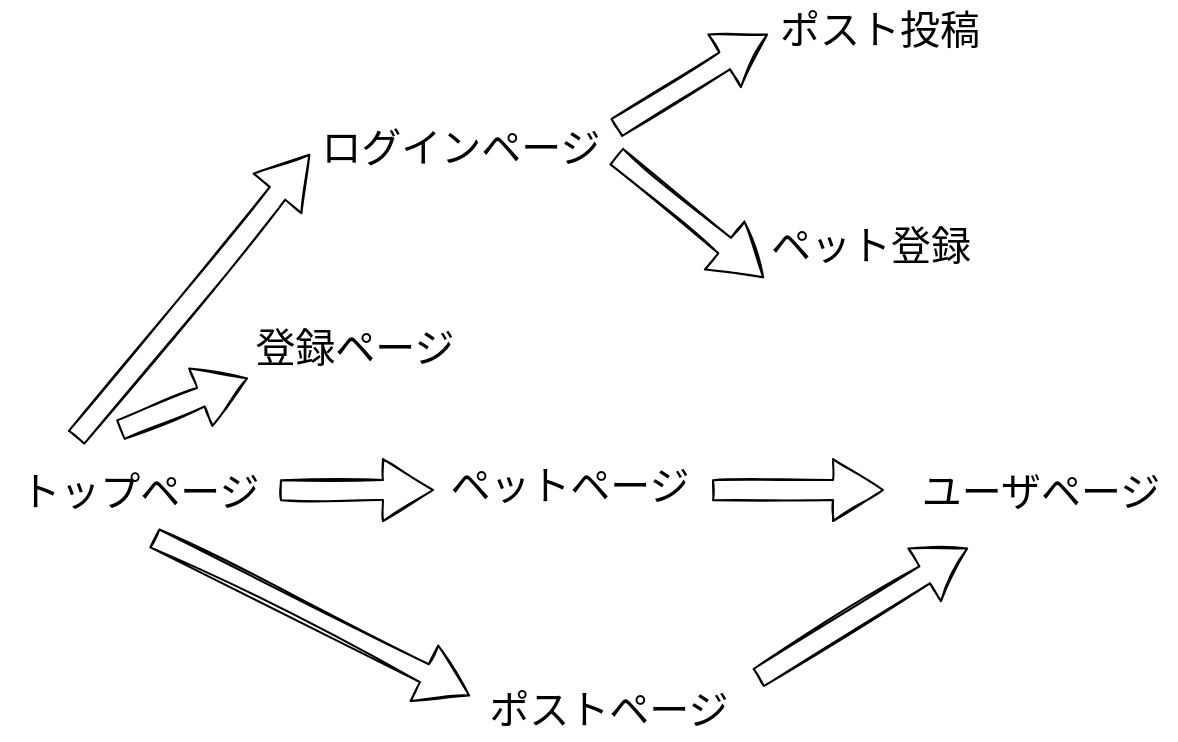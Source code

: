 <mxfile>
    <diagram id="ePn7NBBR08R2F5Aw2STW" name="Страница 1">
        <mxGraphModel dx="1725" dy="1640" grid="0" gridSize="10" guides="1" tooltips="1" connect="1" arrows="1" fold="1" page="0" pageScale="1" pageWidth="827" pageHeight="1169" math="0" shadow="0">
            <root>
                <mxCell id="0"/>
                <mxCell id="1" parent="0"/>
                <mxCell id="4" value="トップページ" style="text;strokeColor=none;fillColor=none;html=1;align=center;verticalAlign=middle;whiteSpace=wrap;rounded=0;sketch=1;hachureGap=4;fontFamily=Architects Daughter;fontSource=https%3A%2F%2Ffonts.googleapis.com%2Fcss%3Ffamily%3DArchitects%2BDaughter;fontSize=20;" vertex="1" parent="1">
                    <mxGeometry x="-229" y="97" width="140" height="30" as="geometry"/>
                </mxCell>
                <mxCell id="5" value="" style="edgeStyle=none;orthogonalLoop=1;jettySize=auto;html=1;shape=flexArrow;rounded=1;startSize=8;endSize=8;sketch=1;hachureGap=4;fontFamily=Architects Daughter;fontSource=https%3A%2F%2Ffonts.googleapis.com%2Fcss%3Ffamily%3DArchitects%2BDaughter;fontSize=16;endArrow=open;sourcePerimeterSpacing=8;targetPerimeterSpacing=8;curved=1;" edge="1" parent="1">
                    <mxGeometry width="140" relative="1" as="geometry">
                        <mxPoint x="-89" y="111.09" as="sourcePoint"/>
                        <mxPoint x="-12" y="111" as="targetPoint"/>
                        <Array as="points"/>
                    </mxGeometry>
                </mxCell>
                <mxCell id="6" value="ペットページ" style="text;strokeColor=none;fillColor=none;html=1;align=center;verticalAlign=middle;whiteSpace=wrap;rounded=0;sketch=1;hachureGap=4;fontFamily=Architects Daughter;fontSource=https%3A%2F%2Ffonts.googleapis.com%2Fcss%3Ffamily%3DArchitects%2BDaughter;fontSize=20;" vertex="1" parent="1">
                    <mxGeometry x="-15" y="94" width="142" height="30" as="geometry"/>
                </mxCell>
                <mxCell id="10" value="" style="edgeStyle=none;orthogonalLoop=1;jettySize=auto;html=1;shape=flexArrow;rounded=1;startSize=8;endSize=8;sketch=1;hachureGap=4;fontFamily=Architects Daughter;fontSource=https%3A%2F%2Ffonts.googleapis.com%2Fcss%3Ffamily%3DArchitects%2BDaughter;fontSize=16;endArrow=open;sourcePerimeterSpacing=8;targetPerimeterSpacing=8;curved=1;" edge="1" parent="1">
                    <mxGeometry width="140" relative="1" as="geometry">
                        <mxPoint x="127" y="111.09" as="sourcePoint"/>
                        <mxPoint x="213" y="111" as="targetPoint"/>
                        <Array as="points"/>
                    </mxGeometry>
                </mxCell>
                <mxCell id="11" value="ユーザページ" style="text;strokeColor=none;fillColor=none;html=1;align=center;verticalAlign=middle;whiteSpace=wrap;rounded=0;sketch=1;hachureGap=4;fontFamily=Architects Daughter;fontSource=https%3A%2F%2Ffonts.googleapis.com%2Fcss%3Ffamily%3DArchitects%2BDaughter;fontSize=20;" vertex="1" parent="1">
                    <mxGeometry x="224" y="97" width="135" height="30" as="geometry"/>
                </mxCell>
                <mxCell id="17" value="" style="edgeStyle=none;orthogonalLoop=1;jettySize=auto;html=1;shape=flexArrow;rounded=1;startSize=8;endSize=8;sketch=1;hachureGap=4;fontFamily=Architects Daughter;fontSource=https%3A%2F%2Ffonts.googleapis.com%2Fcss%3Ffamily%3DArchitects%2BDaughter;fontSize=16;endArrow=open;sourcePerimeterSpacing=8;targetPerimeterSpacing=8;curved=1;" edge="1" parent="1">
                    <mxGeometry width="140" relative="1" as="geometry">
                        <mxPoint x="-152" y="135" as="sourcePoint"/>
                        <mxPoint x="6" y="214" as="targetPoint"/>
                        <Array as="points"/>
                    </mxGeometry>
                </mxCell>
                <mxCell id="18" value="ポストページ" style="text;strokeColor=none;fillColor=none;html=1;align=center;verticalAlign=middle;whiteSpace=wrap;rounded=0;sketch=1;hachureGap=4;fontFamily=Architects Daughter;fontSource=https%3A%2F%2Ffonts.googleapis.com%2Fcss%3Ffamily%3DArchitects%2BDaughter;fontSize=20;" vertex="1" parent="1">
                    <mxGeometry x="2" y="206" width="147" height="30" as="geometry"/>
                </mxCell>
                <mxCell id="19" value="" style="edgeStyle=none;orthogonalLoop=1;jettySize=auto;html=1;shape=flexArrow;rounded=1;startSize=8;endSize=8;sketch=1;hachureGap=4;fontFamily=Architects Daughter;fontSource=https%3A%2F%2Ffonts.googleapis.com%2Fcss%3Ffamily%3DArchitects%2BDaughter;fontSize=16;endArrow=open;sourcePerimeterSpacing=8;targetPerimeterSpacing=8;curved=1;" edge="1" parent="1">
                    <mxGeometry width="140" relative="1" as="geometry">
                        <mxPoint x="150" y="205" as="sourcePoint"/>
                        <mxPoint x="255" y="140" as="targetPoint"/>
                        <Array as="points"/>
                    </mxGeometry>
                </mxCell>
                <mxCell id="20" value="登録ページ" style="text;strokeColor=none;fillColor=none;html=1;align=center;verticalAlign=middle;whiteSpace=wrap;rounded=0;sketch=1;hachureGap=4;fontFamily=Architects Daughter;fontSource=https%3A%2F%2Ffonts.googleapis.com%2Fcss%3Ffamily%3DArchitects%2BDaughter;fontSize=20;" vertex="1" parent="1">
                    <mxGeometry x="-105" y="25" width="107" height="30" as="geometry"/>
                </mxCell>
                <mxCell id="21" value="" style="edgeStyle=none;orthogonalLoop=1;jettySize=auto;html=1;shape=flexArrow;rounded=1;startSize=8;endSize=8;sketch=1;hachureGap=4;fontFamily=Architects Daughter;fontSource=https%3A%2F%2Ffonts.googleapis.com%2Fcss%3Ffamily%3DArchitects%2BDaughter;fontSize=16;endArrow=open;sourcePerimeterSpacing=8;targetPerimeterSpacing=8;curved=1;entryX=0;entryY=1;entryDx=0;entryDy=0;" edge="1" parent="1" target="20">
                    <mxGeometry width="140" relative="1" as="geometry">
                        <mxPoint x="-169" y="81" as="sourcePoint"/>
                        <mxPoint x="-114" y="41" as="targetPoint"/>
                        <Array as="points"/>
                    </mxGeometry>
                </mxCell>
                <mxCell id="22" value="" style="edgeStyle=none;orthogonalLoop=1;jettySize=auto;html=1;shape=flexArrow;rounded=1;startSize=8;endSize=8;sketch=1;hachureGap=4;fontFamily=Architects Daughter;fontSource=https%3A%2F%2Ffonts.googleapis.com%2Fcss%3Ffamily%3DArchitects%2BDaughter;fontSize=16;endArrow=open;sourcePerimeterSpacing=8;targetPerimeterSpacing=8;curved=1;" edge="1" parent="1">
                    <mxGeometry width="140" relative="1" as="geometry">
                        <mxPoint x="-191" y="85" as="sourcePoint"/>
                        <mxPoint x="-74" y="-57" as="targetPoint"/>
                        <Array as="points"/>
                    </mxGeometry>
                </mxCell>
                <mxCell id="23" value="ログインページ" style="text;strokeColor=none;fillColor=none;html=1;align=center;verticalAlign=middle;whiteSpace=wrap;rounded=0;sketch=1;hachureGap=4;fontFamily=Architects Daughter;fontSource=https%3A%2F%2Ffonts.googleapis.com%2Fcss%3Ffamily%3DArchitects%2BDaughter;fontSize=20;" vertex="1" parent="1">
                    <mxGeometry x="-76" y="-75" width="155" height="30" as="geometry"/>
                </mxCell>
                <mxCell id="25" value="" style="edgeStyle=none;orthogonalLoop=1;jettySize=auto;html=1;shape=flexArrow;rounded=1;startSize=8;endSize=8;sketch=1;hachureGap=4;fontFamily=Architects Daughter;fontSource=https%3A%2F%2Ffonts.googleapis.com%2Fcss%3Ffamily%3DArchitects%2BDaughter;fontSize=16;endArrow=open;sourcePerimeterSpacing=8;targetPerimeterSpacing=8;curved=1;" edge="1" parent="1">
                    <mxGeometry width="140" relative="1" as="geometry">
                        <mxPoint x="79" y="-56" as="sourcePoint"/>
                        <mxPoint x="153" y="5" as="targetPoint"/>
                        <Array as="points"/>
                    </mxGeometry>
                </mxCell>
                <mxCell id="28" value="" style="edgeStyle=none;orthogonalLoop=1;jettySize=auto;html=1;shape=flexArrow;rounded=1;startSize=8;endSize=8;sketch=1;hachureGap=4;fontFamily=Architects Daughter;fontSource=https%3A%2F%2Ffonts.googleapis.com%2Fcss%3Ffamily%3DArchitects%2BDaughter;fontSize=16;endArrow=open;sourcePerimeterSpacing=8;targetPerimeterSpacing=8;curved=1;" edge="1" parent="1">
                    <mxGeometry width="140" relative="1" as="geometry">
                        <mxPoint x="79" y="-70" as="sourcePoint"/>
                        <mxPoint x="155" y="-117" as="targetPoint"/>
                        <Array as="points"/>
                    </mxGeometry>
                </mxCell>
                <mxCell id="29" value="ポスト投稿&lt;br&gt;" style="text;strokeColor=none;fillColor=none;html=1;align=center;verticalAlign=middle;whiteSpace=wrap;rounded=0;sketch=1;hachureGap=4;fontFamily=Architects Daughter;fontSource=https%3A%2F%2Ffonts.googleapis.com%2Fcss%3Ffamily%3DArchitects%2BDaughter;fontSize=20;" vertex="1" parent="1">
                    <mxGeometry x="152" y="-134" width="118" height="30" as="geometry"/>
                </mxCell>
                <mxCell id="30" value="ペット登録&lt;br&gt;&lt;br&gt;" style="text;strokeColor=none;fillColor=none;html=1;align=center;verticalAlign=middle;whiteSpace=wrap;rounded=0;sketch=1;hachureGap=4;fontFamily=Architects Daughter;fontSource=https%3A%2F%2Ffonts.googleapis.com%2Fcss%3Ffamily%3DArchitects%2BDaughter;fontSize=20;" vertex="1" parent="1">
                    <mxGeometry x="152" y="-14" width="109" height="30" as="geometry"/>
                </mxCell>
            </root>
        </mxGraphModel>
    </diagram>
</mxfile>